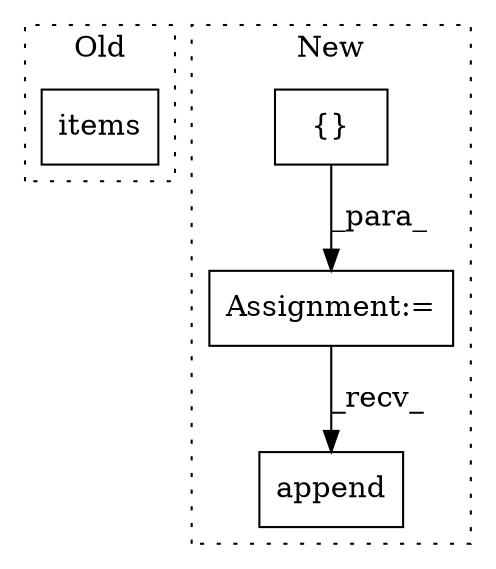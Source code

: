 digraph G {
subgraph cluster0 {
1 [label="items" a="32" s="3493" l="7" shape="box"];
label = "Old";
style="dotted";
}
subgraph cluster1 {
2 [label="append" a="32" s="3748,3766" l="7,1" shape="box"];
3 [label="{}" a="4" s="3465" l="2" shape="box"];
4 [label="Assignment:=" a="7" s="3452" l="1" shape="box"];
label = "New";
style="dotted";
}
3 -> 4 [label="_para_"];
4 -> 2 [label="_recv_"];
}